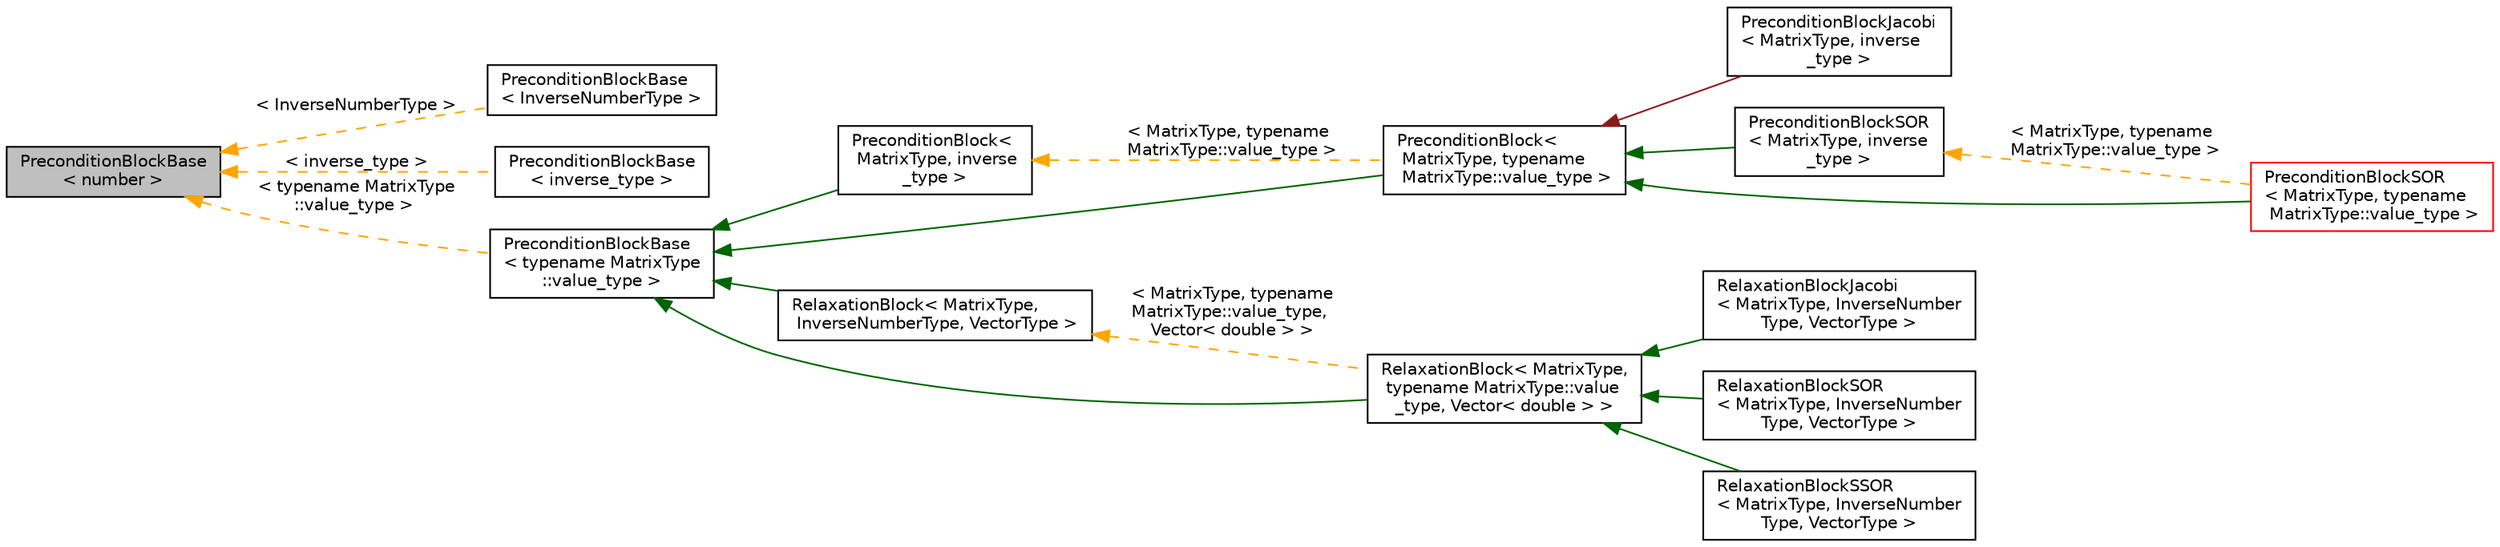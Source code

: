 digraph "PreconditionBlockBase&lt; number &gt;"
{
 // LATEX_PDF_SIZE
  edge [fontname="Helvetica",fontsize="10",labelfontname="Helvetica",labelfontsize="10"];
  node [fontname="Helvetica",fontsize="10",shape=record];
  rankdir="LR";
  Node1 [label="PreconditionBlockBase\l\< number \>",height=0.2,width=0.4,color="black", fillcolor="grey75", style="filled", fontcolor="black",tooltip=" "];
  Node1 -> Node2 [dir="back",color="orange",fontsize="10",style="dashed",label=" \< InverseNumberType \>" ,fontname="Helvetica"];
  Node2 [label="PreconditionBlockBase\l\< InverseNumberType \>",height=0.2,width=0.4,color="black", fillcolor="white", style="filled",URL="$classPreconditionBlockBase.html",tooltip=" "];
  Node1 -> Node3 [dir="back",color="orange",fontsize="10",style="dashed",label=" \< inverse_type \>" ,fontname="Helvetica"];
  Node3 [label="PreconditionBlockBase\l\< inverse_type \>",height=0.2,width=0.4,color="black", fillcolor="white", style="filled",URL="$classPreconditionBlockBase.html",tooltip=" "];
  Node1 -> Node4 [dir="back",color="orange",fontsize="10",style="dashed",label=" \< typename MatrixType\l::value_type \>" ,fontname="Helvetica"];
  Node4 [label="PreconditionBlockBase\l\< typename MatrixType\l::value_type \>",height=0.2,width=0.4,color="black", fillcolor="white", style="filled",URL="$classPreconditionBlockBase.html",tooltip=" "];
  Node4 -> Node5 [dir="back",color="darkgreen",fontsize="10",style="solid",fontname="Helvetica"];
  Node5 [label="PreconditionBlock\<\l MatrixType, inverse\l_type \>",height=0.2,width=0.4,color="black", fillcolor="white", style="filled",URL="$classPreconditionBlock.html",tooltip=" "];
  Node5 -> Node6 [dir="back",color="orange",fontsize="10",style="dashed",label=" \< MatrixType, typename\l MatrixType::value_type \>" ,fontname="Helvetica"];
  Node6 [label="PreconditionBlock\<\l MatrixType, typename\l MatrixType::value_type \>",height=0.2,width=0.4,color="black", fillcolor="white", style="filled",URL="$classPreconditionBlock.html",tooltip=" "];
  Node6 -> Node7 [dir="back",color="firebrick4",fontsize="10",style="solid",fontname="Helvetica"];
  Node7 [label="PreconditionBlockJacobi\l\< MatrixType, inverse\l_type \>",height=0.2,width=0.4,color="black", fillcolor="white", style="filled",URL="$classPreconditionBlockJacobi.html",tooltip=" "];
  Node6 -> Node8 [dir="back",color="darkgreen",fontsize="10",style="solid",fontname="Helvetica"];
  Node8 [label="PreconditionBlockSOR\l\< MatrixType, inverse\l_type \>",height=0.2,width=0.4,color="black", fillcolor="white", style="filled",URL="$classPreconditionBlockSOR.html",tooltip=" "];
  Node8 -> Node9 [dir="back",color="orange",fontsize="10",style="dashed",label=" \< MatrixType, typename\l MatrixType::value_type \>" ,fontname="Helvetica"];
  Node9 [label="PreconditionBlockSOR\l\< MatrixType, typename\l MatrixType::value_type \>",height=0.2,width=0.4,color="red", fillcolor="white", style="filled",URL="$classPreconditionBlockSOR.html",tooltip=" "];
  Node6 -> Node9 [dir="back",color="darkgreen",fontsize="10",style="solid",fontname="Helvetica"];
  Node4 -> Node6 [dir="back",color="darkgreen",fontsize="10",style="solid",fontname="Helvetica"];
  Node4 -> Node11 [dir="back",color="darkgreen",fontsize="10",style="solid",fontname="Helvetica"];
  Node11 [label="RelaxationBlock\< MatrixType,\l InverseNumberType, VectorType \>",height=0.2,width=0.4,color="black", fillcolor="white", style="filled",URL="$classRelaxationBlock.html",tooltip=" "];
  Node11 -> Node12 [dir="back",color="orange",fontsize="10",style="dashed",label=" \< MatrixType, typename\l MatrixType::value_type,\l Vector\< double \> \>" ,fontname="Helvetica"];
  Node12 [label="RelaxationBlock\< MatrixType,\l typename MatrixType::value\l_type, Vector\< double \> \>",height=0.2,width=0.4,color="black", fillcolor="white", style="filled",URL="$classRelaxationBlock.html",tooltip=" "];
  Node12 -> Node13 [dir="back",color="darkgreen",fontsize="10",style="solid",fontname="Helvetica"];
  Node13 [label="RelaxationBlockJacobi\l\< MatrixType, InverseNumber\lType, VectorType \>",height=0.2,width=0.4,color="black", fillcolor="white", style="filled",URL="$classRelaxationBlockJacobi.html",tooltip=" "];
  Node12 -> Node14 [dir="back",color="darkgreen",fontsize="10",style="solid",fontname="Helvetica"];
  Node14 [label="RelaxationBlockSOR\l\< MatrixType, InverseNumber\lType, VectorType \>",height=0.2,width=0.4,color="black", fillcolor="white", style="filled",URL="$classRelaxationBlockSOR.html",tooltip=" "];
  Node12 -> Node15 [dir="back",color="darkgreen",fontsize="10",style="solid",fontname="Helvetica"];
  Node15 [label="RelaxationBlockSSOR\l\< MatrixType, InverseNumber\lType, VectorType \>",height=0.2,width=0.4,color="black", fillcolor="white", style="filled",URL="$classRelaxationBlockSSOR.html",tooltip=" "];
  Node4 -> Node12 [dir="back",color="darkgreen",fontsize="10",style="solid",fontname="Helvetica"];
}
